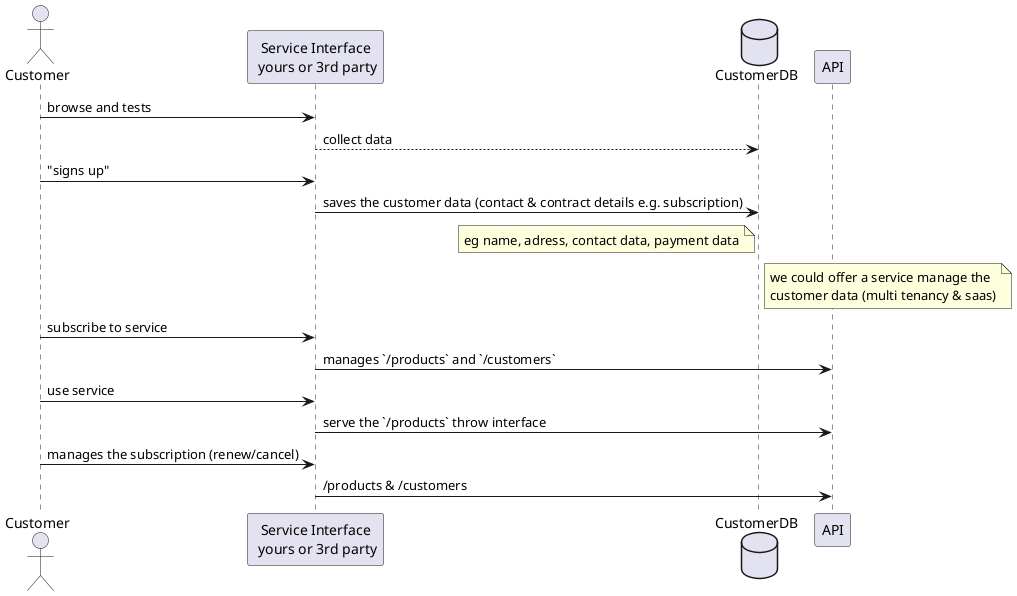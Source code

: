 @startuml
actor Customer as c 
participant "Service Interface\n yours or 3rd party" as si
database CustomerDB as cdb
participant "API" as a
c -> si: browse and tests
si --> cdb: collect data
c -> si: "signs up" 
si -> cdb: saves the customer data (contact & contract details e.g. subscription)
note left of cdb: eg name, adress, contact data, payment data 
note right of cdb: we could offer a service manage the \ncustomer data (multi tenancy & saas)
c -> si: subscribe to service
si -> a: manages `/products` and `/customers`
c -> si: use service
si -> a: serve the `/products` throw interface
c -> si: manages the subscription (renew/cancel)
si -> a: /products & /customers
@enduml